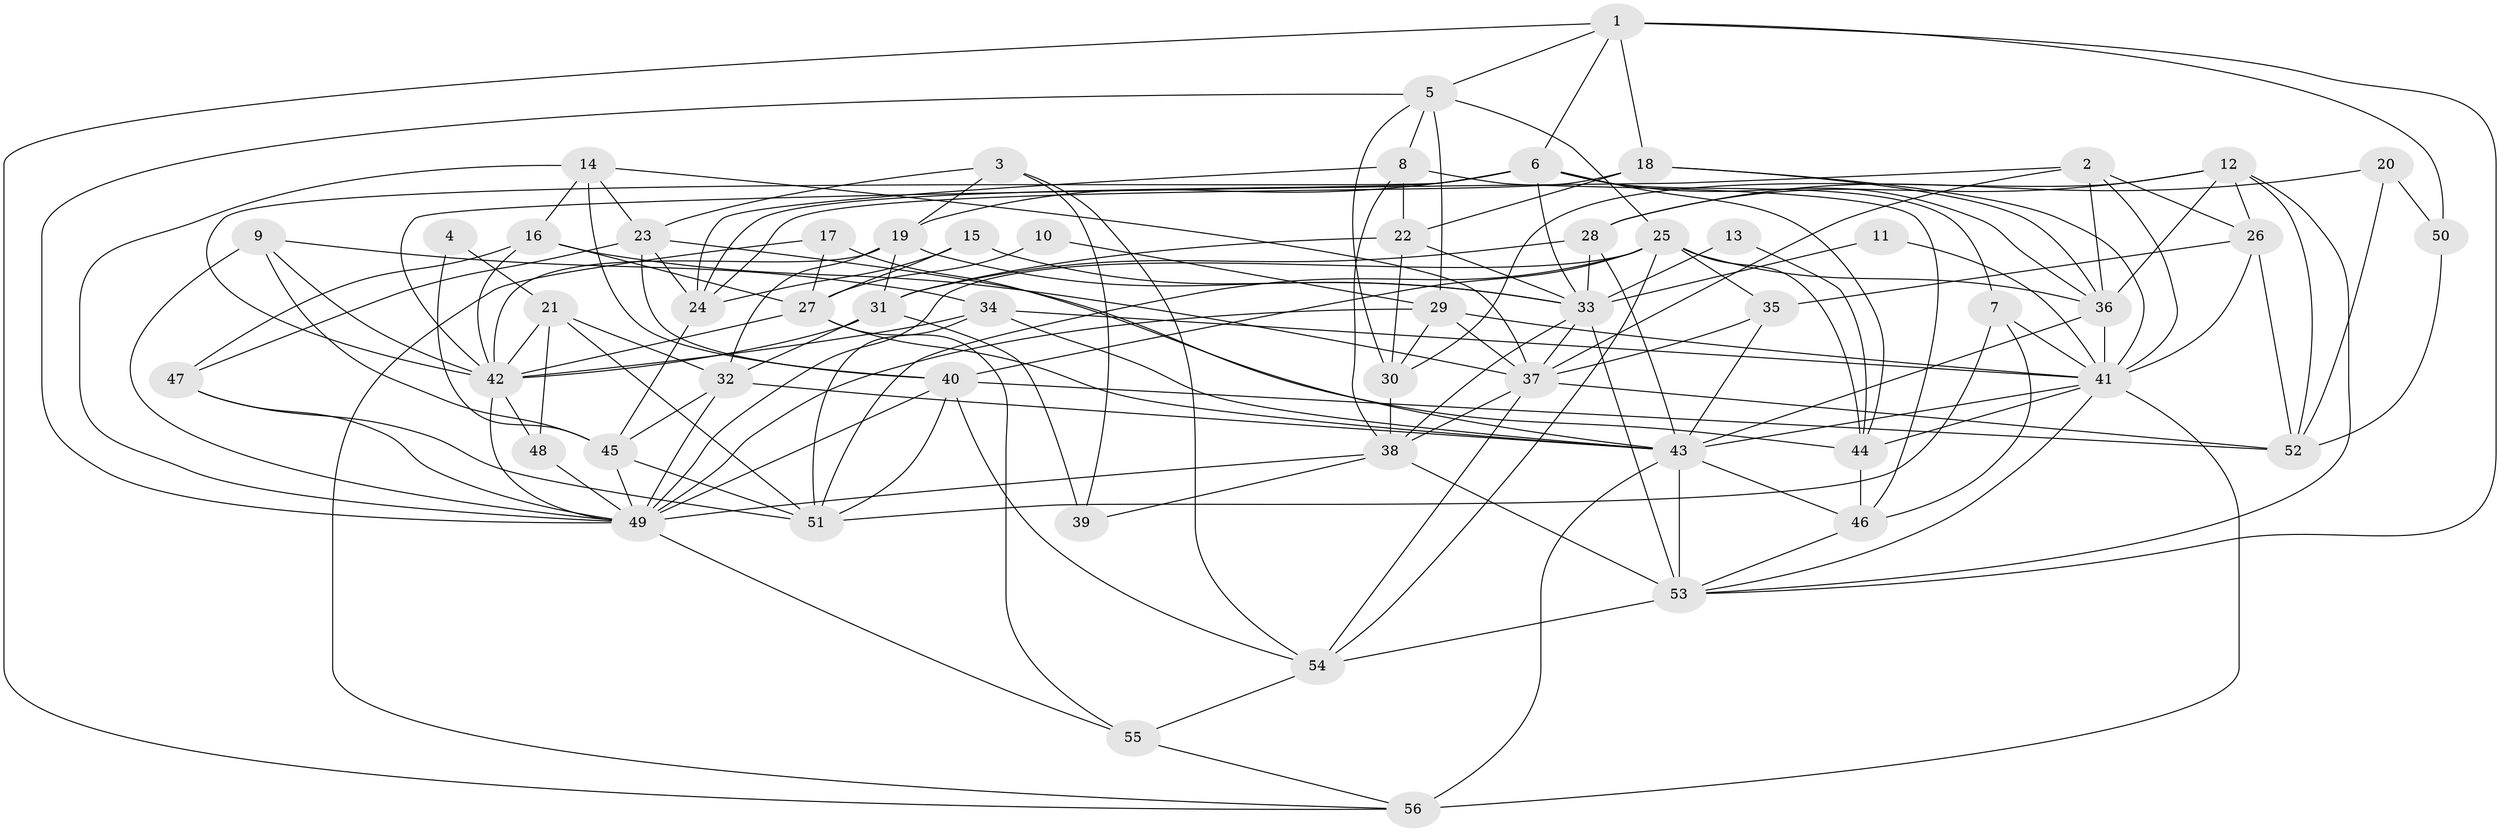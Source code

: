 // original degree distribution, {4: 0.24324324324324326, 8: 0.009009009009009009, 3: 0.27927927927927926, 6: 0.0990990990990991, 5: 0.21621621621621623, 7: 0.02702702702702703, 2: 0.12612612612612611}
// Generated by graph-tools (version 1.1) at 2025/50/03/09/25 03:50:12]
// undirected, 56 vertices, 159 edges
graph export_dot {
graph [start="1"]
  node [color=gray90,style=filled];
  1;
  2;
  3;
  4;
  5;
  6;
  7;
  8;
  9;
  10;
  11;
  12;
  13;
  14;
  15;
  16;
  17;
  18;
  19;
  20;
  21;
  22;
  23;
  24;
  25;
  26;
  27;
  28;
  29;
  30;
  31;
  32;
  33;
  34;
  35;
  36;
  37;
  38;
  39;
  40;
  41;
  42;
  43;
  44;
  45;
  46;
  47;
  48;
  49;
  50;
  51;
  52;
  53;
  54;
  55;
  56;
  1 -- 5 [weight=1.0];
  1 -- 6 [weight=1.0];
  1 -- 18 [weight=1.0];
  1 -- 50 [weight=1.0];
  1 -- 53 [weight=1.0];
  1 -- 56 [weight=1.0];
  2 -- 26 [weight=1.0];
  2 -- 36 [weight=1.0];
  2 -- 37 [weight=1.0];
  2 -- 41 [weight=1.0];
  2 -- 42 [weight=1.0];
  3 -- 19 [weight=1.0];
  3 -- 23 [weight=1.0];
  3 -- 39 [weight=1.0];
  3 -- 54 [weight=1.0];
  4 -- 21 [weight=1.0];
  4 -- 45 [weight=1.0];
  5 -- 8 [weight=1.0];
  5 -- 25 [weight=1.0];
  5 -- 29 [weight=1.0];
  5 -- 30 [weight=1.0];
  5 -- 49 [weight=1.0];
  6 -- 7 [weight=1.0];
  6 -- 19 [weight=1.0];
  6 -- 24 [weight=1.0];
  6 -- 33 [weight=1.0];
  6 -- 36 [weight=1.0];
  6 -- 42 [weight=1.0];
  6 -- 44 [weight=1.0];
  7 -- 41 [weight=1.0];
  7 -- 46 [weight=1.0];
  7 -- 51 [weight=1.0];
  8 -- 22 [weight=1.0];
  8 -- 24 [weight=1.0];
  8 -- 38 [weight=1.0];
  8 -- 46 [weight=1.0];
  9 -- 34 [weight=1.0];
  9 -- 42 [weight=1.0];
  9 -- 45 [weight=1.0];
  9 -- 49 [weight=1.0];
  10 -- 27 [weight=1.0];
  10 -- 29 [weight=1.0];
  11 -- 33 [weight=1.0];
  11 -- 41 [weight=1.0];
  12 -- 26 [weight=1.0];
  12 -- 28 [weight=1.0];
  12 -- 30 [weight=1.0];
  12 -- 36 [weight=1.0];
  12 -- 52 [weight=1.0];
  12 -- 53 [weight=1.0];
  13 -- 33 [weight=1.0];
  13 -- 44 [weight=1.0];
  14 -- 16 [weight=1.0];
  14 -- 23 [weight=1.0];
  14 -- 37 [weight=1.0];
  14 -- 40 [weight=1.0];
  14 -- 49 [weight=1.0];
  15 -- 24 [weight=1.0];
  15 -- 27 [weight=1.0];
  15 -- 33 [weight=1.0];
  16 -- 27 [weight=1.0];
  16 -- 37 [weight=1.0];
  16 -- 42 [weight=1.0];
  16 -- 47 [weight=1.0];
  17 -- 27 [weight=1.0];
  17 -- 43 [weight=1.0];
  17 -- 56 [weight=1.0];
  18 -- 22 [weight=1.0];
  18 -- 24 [weight=1.0];
  18 -- 36 [weight=1.0];
  18 -- 41 [weight=1.0];
  19 -- 31 [weight=1.0];
  19 -- 32 [weight=1.0];
  19 -- 33 [weight=1.0];
  19 -- 42 [weight=1.0];
  20 -- 28 [weight=1.0];
  20 -- 50 [weight=1.0];
  20 -- 52 [weight=1.0];
  21 -- 32 [weight=1.0];
  21 -- 42 [weight=1.0];
  21 -- 48 [weight=1.0];
  21 -- 51 [weight=1.0];
  22 -- 30 [weight=1.0];
  22 -- 31 [weight=1.0];
  22 -- 33 [weight=1.0];
  23 -- 24 [weight=1.0];
  23 -- 40 [weight=1.0];
  23 -- 44 [weight=1.0];
  23 -- 47 [weight=1.0];
  24 -- 45 [weight=1.0];
  25 -- 35 [weight=1.0];
  25 -- 36 [weight=1.0];
  25 -- 40 [weight=1.0];
  25 -- 44 [weight=1.0];
  25 -- 49 [weight=1.0];
  25 -- 51 [weight=1.0];
  25 -- 54 [weight=1.0];
  26 -- 35 [weight=1.0];
  26 -- 41 [weight=1.0];
  26 -- 52 [weight=1.0];
  27 -- 42 [weight=1.0];
  27 -- 43 [weight=1.0];
  27 -- 55 [weight=1.0];
  28 -- 31 [weight=1.0];
  28 -- 33 [weight=1.0];
  28 -- 43 [weight=1.0];
  29 -- 30 [weight=1.0];
  29 -- 37 [weight=1.0];
  29 -- 41 [weight=1.0];
  29 -- 49 [weight=1.0];
  30 -- 38 [weight=1.0];
  31 -- 32 [weight=1.0];
  31 -- 39 [weight=1.0];
  31 -- 42 [weight=1.0];
  32 -- 43 [weight=1.0];
  32 -- 45 [weight=1.0];
  32 -- 49 [weight=1.0];
  33 -- 37 [weight=1.0];
  33 -- 38 [weight=1.0];
  33 -- 53 [weight=1.0];
  34 -- 41 [weight=1.0];
  34 -- 42 [weight=1.0];
  34 -- 43 [weight=1.0];
  34 -- 51 [weight=1.0];
  35 -- 37 [weight=1.0];
  35 -- 43 [weight=1.0];
  36 -- 41 [weight=1.0];
  36 -- 43 [weight=1.0];
  37 -- 38 [weight=1.0];
  37 -- 52 [weight=1.0];
  37 -- 54 [weight=1.0];
  38 -- 39 [weight=1.0];
  38 -- 49 [weight=1.0];
  38 -- 53 [weight=1.0];
  40 -- 49 [weight=2.0];
  40 -- 51 [weight=1.0];
  40 -- 52 [weight=1.0];
  40 -- 54 [weight=1.0];
  41 -- 43 [weight=1.0];
  41 -- 44 [weight=1.0];
  41 -- 53 [weight=1.0];
  41 -- 56 [weight=1.0];
  42 -- 48 [weight=1.0];
  42 -- 49 [weight=1.0];
  43 -- 46 [weight=1.0];
  43 -- 53 [weight=2.0];
  43 -- 56 [weight=2.0];
  44 -- 46 [weight=1.0];
  45 -- 49 [weight=1.0];
  45 -- 51 [weight=1.0];
  46 -- 53 [weight=1.0];
  47 -- 49 [weight=1.0];
  47 -- 51 [weight=1.0];
  48 -- 49 [weight=1.0];
  49 -- 55 [weight=1.0];
  50 -- 52 [weight=1.0];
  53 -- 54 [weight=1.0];
  54 -- 55 [weight=1.0];
  55 -- 56 [weight=1.0];
}
